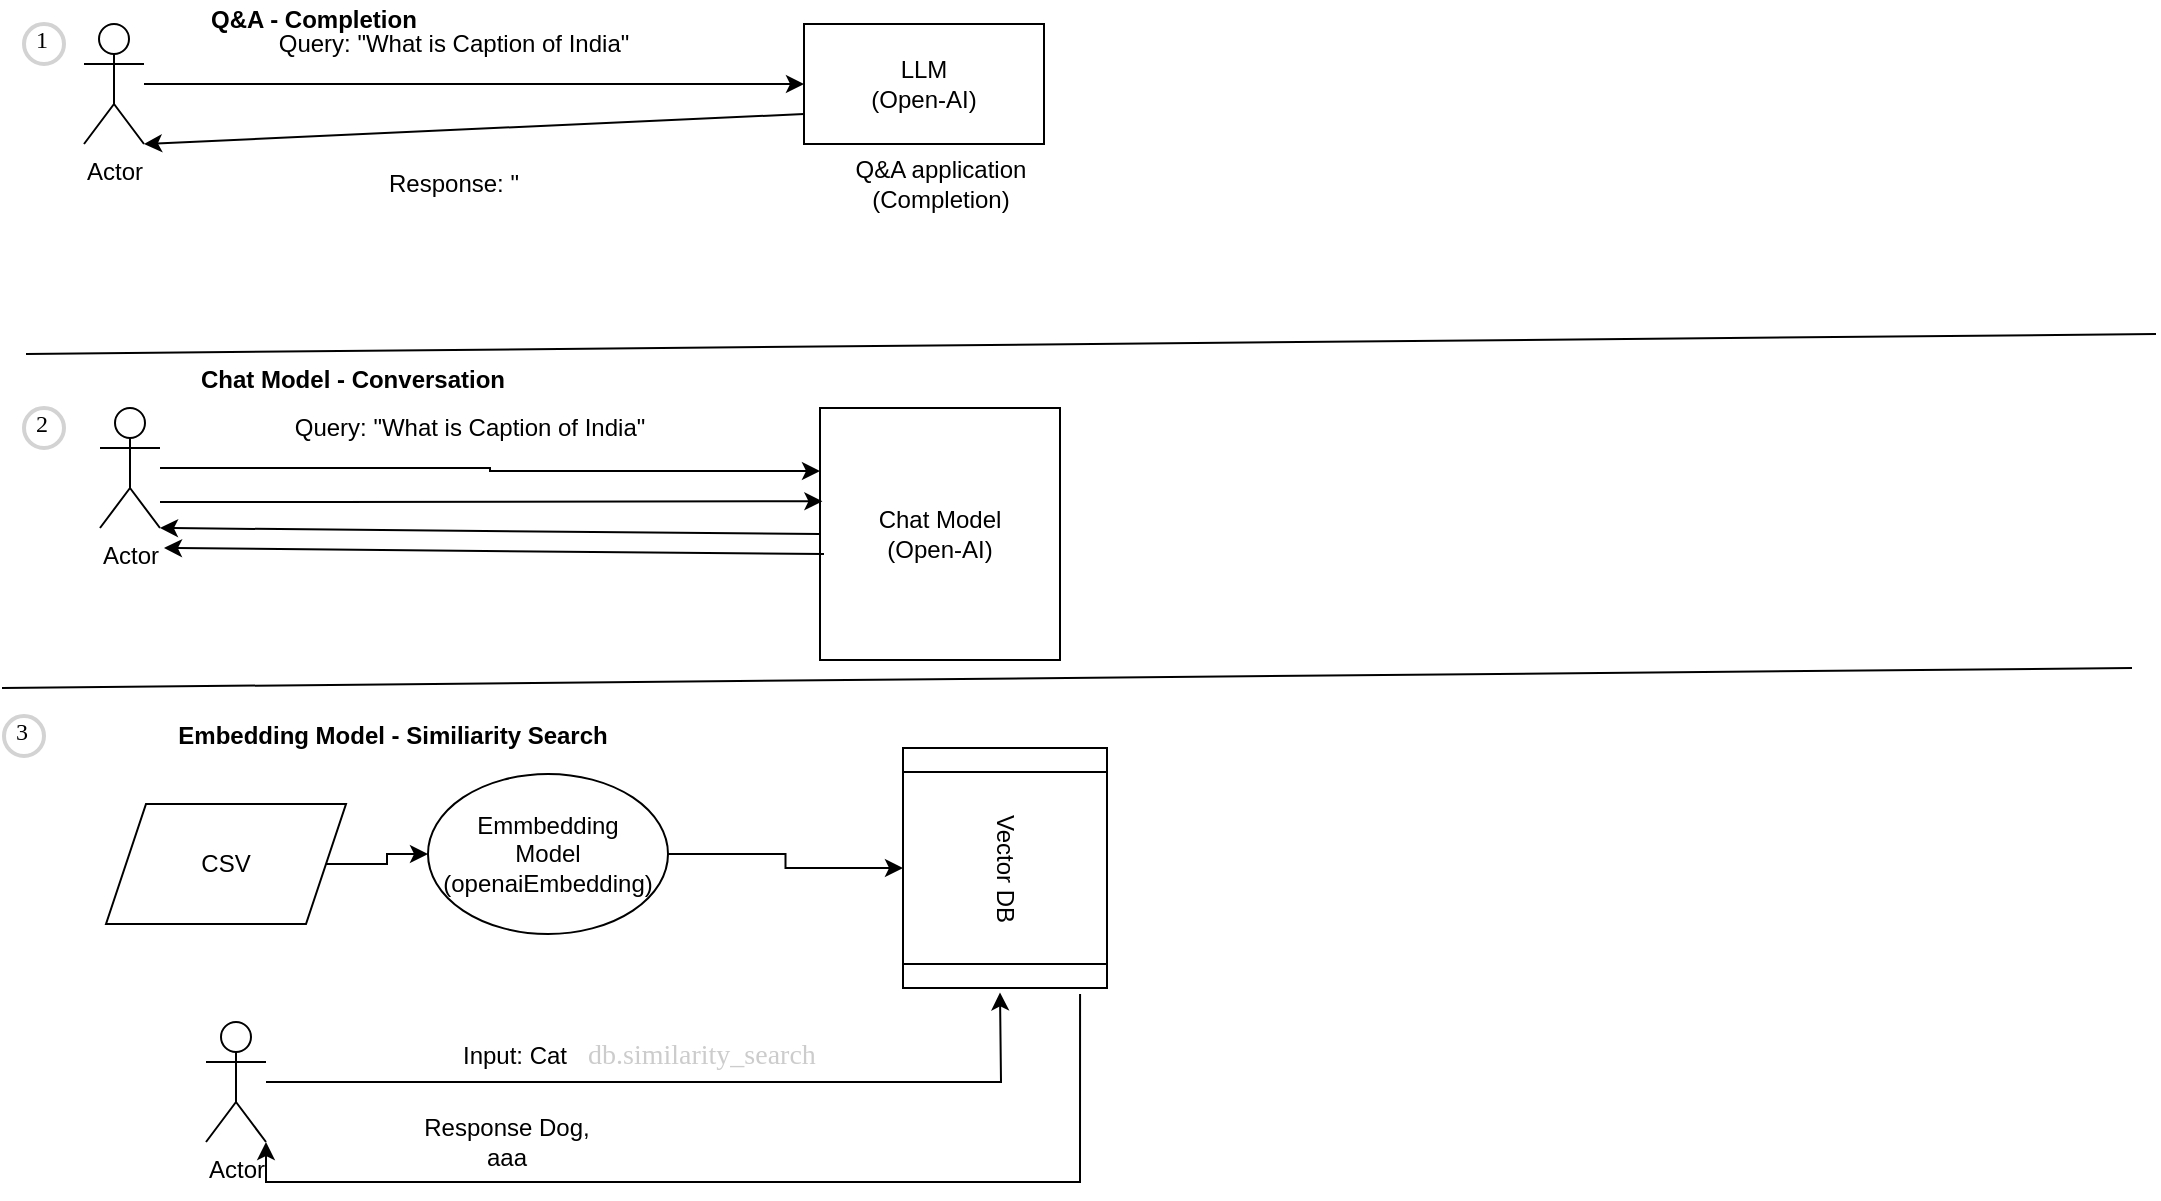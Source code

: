 <mxfile version="13.9.9" type="device"><diagram id="MdyiyEQonHfeheRiPBkL" name="Page-1"><mxGraphModel dx="1264" dy="592" grid="0" gridSize="10" guides="1" tooltips="1" connect="1" arrows="1" fold="1" page="1" pageScale="1" pageWidth="1100" pageHeight="850" math="0" shadow="0"><root><mxCell id="0"/><mxCell id="1" parent="0"/><mxCell id="jA_NVFDGUazuPN-eNtv3-1" value="LLM&lt;br&gt;(Open-AI)" style="rounded=0;whiteSpace=wrap;html=1;" vertex="1" parent="1"><mxGeometry x="410" y="20" width="120" height="60" as="geometry"/></mxCell><mxCell id="jA_NVFDGUazuPN-eNtv3-4" style="edgeStyle=orthogonalEdgeStyle;rounded=0;orthogonalLoop=1;jettySize=auto;html=1;" edge="1" parent="1" source="jA_NVFDGUazuPN-eNtv3-2" target="jA_NVFDGUazuPN-eNtv3-1"><mxGeometry relative="1" as="geometry"/></mxCell><mxCell id="jA_NVFDGUazuPN-eNtv3-2" value="Actor" style="shape=umlActor;verticalLabelPosition=bottom;verticalAlign=top;html=1;outlineConnect=0;" vertex="1" parent="1"><mxGeometry x="50" y="20" width="30" height="60" as="geometry"/></mxCell><mxCell id="jA_NVFDGUazuPN-eNtv3-3" value="Q&amp;amp;A application&lt;br&gt;(Completion)" style="text;html=1;strokeColor=none;fillColor=none;align=center;verticalAlign=middle;whiteSpace=wrap;rounded=0;" vertex="1" parent="1"><mxGeometry x="385.5" y="90" width="185" height="20" as="geometry"/></mxCell><mxCell id="jA_NVFDGUazuPN-eNtv3-5" value="Query: &quot;What is Caption of India&quot;" style="text;html=1;strokeColor=none;fillColor=none;align=center;verticalAlign=middle;whiteSpace=wrap;rounded=0;" vertex="1" parent="1"><mxGeometry x="130" y="20" width="210" height="20" as="geometry"/></mxCell><mxCell id="jA_NVFDGUazuPN-eNtv3-6" value="" style="endArrow=classic;html=1;exitX=0;exitY=0.75;exitDx=0;exitDy=0;entryX=1;entryY=1;entryDx=0;entryDy=0;entryPerimeter=0;" edge="1" parent="1" source="jA_NVFDGUazuPN-eNtv3-1" target="jA_NVFDGUazuPN-eNtv3-2"><mxGeometry width="50" height="50" relative="1" as="geometry"><mxPoint x="220" y="280" as="sourcePoint"/><mxPoint x="270" y="230" as="targetPoint"/></mxGeometry></mxCell><mxCell id="jA_NVFDGUazuPN-eNtv3-7" value="Response: &quot;" style="text;html=1;strokeColor=none;fillColor=none;align=center;verticalAlign=middle;whiteSpace=wrap;rounded=0;" vertex="1" parent="1"><mxGeometry x="130" y="90" width="210" height="20" as="geometry"/></mxCell><mxCell id="jA_NVFDGUazuPN-eNtv3-8" value="1" style="ellipse;whiteSpace=wrap;html=1;aspect=fixed;strokeWidth=2;fontFamily=Tahoma;spacingBottom=4;spacingRight=2;strokeColor=#d3d3d3;" vertex="1" parent="1"><mxGeometry x="20" y="20" width="20" height="20" as="geometry"/></mxCell><mxCell id="jA_NVFDGUazuPN-eNtv3-9" value="" style="endArrow=none;html=1;" edge="1" parent="1"><mxGeometry width="50" height="50" relative="1" as="geometry"><mxPoint x="21" y="185" as="sourcePoint"/><mxPoint x="1086" y="175" as="targetPoint"/></mxGeometry></mxCell><mxCell id="jA_NVFDGUazuPN-eNtv3-10" value="Chat Model&lt;br&gt;(Open-AI)" style="rounded=0;whiteSpace=wrap;html=1;" vertex="1" parent="1"><mxGeometry x="418" y="212" width="120" height="126" as="geometry"/></mxCell><mxCell id="jA_NVFDGUazuPN-eNtv3-11" style="edgeStyle=orthogonalEdgeStyle;rounded=0;orthogonalLoop=1;jettySize=auto;html=1;entryX=0;entryY=0.25;entryDx=0;entryDy=0;" edge="1" parent="1" source="jA_NVFDGUazuPN-eNtv3-12" target="jA_NVFDGUazuPN-eNtv3-10"><mxGeometry relative="1" as="geometry"/></mxCell><mxCell id="jA_NVFDGUazuPN-eNtv3-21" style="edgeStyle=orthogonalEdgeStyle;rounded=0;orthogonalLoop=1;jettySize=auto;html=1;entryX=0.01;entryY=0.37;entryDx=0;entryDy=0;entryPerimeter=0;" edge="1" parent="1" source="jA_NVFDGUazuPN-eNtv3-12" target="jA_NVFDGUazuPN-eNtv3-10"><mxGeometry relative="1" as="geometry"><Array as="points"><mxPoint x="175" y="259"/><mxPoint x="175" y="259"/></Array></mxGeometry></mxCell><mxCell id="jA_NVFDGUazuPN-eNtv3-12" value="Actor" style="shape=umlActor;verticalLabelPosition=bottom;verticalAlign=top;html=1;outlineConnect=0;" vertex="1" parent="1"><mxGeometry x="58" y="212" width="30" height="60" as="geometry"/></mxCell><mxCell id="jA_NVFDGUazuPN-eNtv3-14" value="Query: &quot;What is Caption of India&quot;" style="text;html=1;strokeColor=none;fillColor=none;align=center;verticalAlign=middle;whiteSpace=wrap;rounded=0;" vertex="1" parent="1"><mxGeometry x="138" y="212" width="210" height="20" as="geometry"/></mxCell><mxCell id="jA_NVFDGUazuPN-eNtv3-15" value="" style="endArrow=classic;html=1;exitX=0;exitY=0.5;exitDx=0;exitDy=0;entryX=1;entryY=1;entryDx=0;entryDy=0;entryPerimeter=0;" edge="1" parent="1" source="jA_NVFDGUazuPN-eNtv3-10" target="jA_NVFDGUazuPN-eNtv3-12"><mxGeometry width="50" height="50" relative="1" as="geometry"><mxPoint x="228" y="472" as="sourcePoint"/><mxPoint x="278" y="422" as="targetPoint"/></mxGeometry></mxCell><mxCell id="jA_NVFDGUazuPN-eNtv3-18" value="&lt;b&gt;Q&amp;amp;A - Completion&lt;/b&gt;" style="text;html=1;strokeColor=none;fillColor=none;align=center;verticalAlign=middle;whiteSpace=wrap;rounded=0;" vertex="1" parent="1"><mxGeometry x="96" y="8" width="138" height="20" as="geometry"/></mxCell><mxCell id="jA_NVFDGUazuPN-eNtv3-19" value="&lt;b&gt;Chat Model - Conversation&lt;/b&gt;" style="text;html=1;strokeColor=none;fillColor=none;align=center;verticalAlign=middle;whiteSpace=wrap;rounded=0;" vertex="1" parent="1"><mxGeometry x="92" y="188" width="185" height="20" as="geometry"/></mxCell><mxCell id="jA_NVFDGUazuPN-eNtv3-22" value="" style="endArrow=classic;html=1;exitX=0;exitY=0.5;exitDx=0;exitDy=0;entryX=1;entryY=1;entryDx=0;entryDy=0;entryPerimeter=0;" edge="1" parent="1"><mxGeometry width="50" height="50" relative="1" as="geometry"><mxPoint x="420" y="285" as="sourcePoint"/><mxPoint x="90" y="282" as="targetPoint"/></mxGeometry></mxCell><mxCell id="jA_NVFDGUazuPN-eNtv3-23" value="2" style="ellipse;whiteSpace=wrap;html=1;aspect=fixed;strokeWidth=2;fontFamily=Tahoma;spacingBottom=4;spacingRight=2;strokeColor=#d3d3d3;" vertex="1" parent="1"><mxGeometry x="20" y="212" width="20" height="20" as="geometry"/></mxCell><mxCell id="jA_NVFDGUazuPN-eNtv3-24" value="" style="endArrow=none;html=1;" edge="1" parent="1"><mxGeometry width="50" height="50" relative="1" as="geometry"><mxPoint x="9" y="352" as="sourcePoint"/><mxPoint x="1074" y="342" as="targetPoint"/></mxGeometry></mxCell><mxCell id="jA_NVFDGUazuPN-eNtv3-25" value="3" style="ellipse;whiteSpace=wrap;html=1;aspect=fixed;strokeWidth=2;fontFamily=Tahoma;spacingBottom=4;spacingRight=2;strokeColor=#d3d3d3;" vertex="1" parent="1"><mxGeometry x="10" y="366" width="20" height="20" as="geometry"/></mxCell><mxCell id="jA_NVFDGUazuPN-eNtv3-26" value="&lt;b&gt;Embedding Model - Similiarity Search&lt;/b&gt;" style="text;html=1;strokeColor=none;fillColor=none;align=center;verticalAlign=middle;whiteSpace=wrap;rounded=0;" vertex="1" parent="1"><mxGeometry x="72.5" y="366" width="262.5" height="20" as="geometry"/></mxCell><mxCell id="jA_NVFDGUazuPN-eNtv3-33" style="edgeStyle=orthogonalEdgeStyle;rounded=0;orthogonalLoop=1;jettySize=auto;html=1;" edge="1" parent="1" source="jA_NVFDGUazuPN-eNtv3-27"><mxGeometry relative="1" as="geometry"><mxPoint x="508" y="504.2" as="targetPoint"/></mxGeometry></mxCell><mxCell id="jA_NVFDGUazuPN-eNtv3-27" value="Actor" style="shape=umlActor;verticalLabelPosition=bottom;verticalAlign=top;html=1;outlineConnect=0;" vertex="1" parent="1"><mxGeometry x="111" y="519" width="30" height="60" as="geometry"/></mxCell><mxCell id="jA_NVFDGUazuPN-eNtv3-36" style="edgeStyle=orthogonalEdgeStyle;rounded=0;orthogonalLoop=1;jettySize=auto;html=1;entryX=1;entryY=1;entryDx=0;entryDy=0;entryPerimeter=0;exitX=1.025;exitY=0.132;exitDx=0;exitDy=0;exitPerimeter=0;" edge="1" parent="1" source="jA_NVFDGUazuPN-eNtv3-28" target="jA_NVFDGUazuPN-eNtv3-27"><mxGeometry relative="1" as="geometry"><Array as="points"><mxPoint x="548" y="599"/><mxPoint x="141" y="599"/></Array></mxGeometry></mxCell><mxCell id="jA_NVFDGUazuPN-eNtv3-28" value="Vector DB" style="shape=process;whiteSpace=wrap;html=1;backgroundOutline=1;rotation=90;" vertex="1" parent="1"><mxGeometry x="450.5" y="391" width="120" height="102" as="geometry"/></mxCell><mxCell id="jA_NVFDGUazuPN-eNtv3-31" style="edgeStyle=orthogonalEdgeStyle;rounded=0;orthogonalLoop=1;jettySize=auto;html=1;" edge="1" parent="1" source="jA_NVFDGUazuPN-eNtv3-29" target="jA_NVFDGUazuPN-eNtv3-30"><mxGeometry relative="1" as="geometry"/></mxCell><mxCell id="jA_NVFDGUazuPN-eNtv3-29" value="CSV" style="shape=parallelogram;perimeter=parallelogramPerimeter;whiteSpace=wrap;html=1;fixedSize=1;" vertex="1" parent="1"><mxGeometry x="61" y="410" width="120" height="60" as="geometry"/></mxCell><mxCell id="jA_NVFDGUazuPN-eNtv3-32" style="edgeStyle=orthogonalEdgeStyle;rounded=0;orthogonalLoop=1;jettySize=auto;html=1;entryX=0.5;entryY=1;entryDx=0;entryDy=0;" edge="1" parent="1" source="jA_NVFDGUazuPN-eNtv3-30" target="jA_NVFDGUazuPN-eNtv3-28"><mxGeometry relative="1" as="geometry"/></mxCell><mxCell id="jA_NVFDGUazuPN-eNtv3-30" value="Emmbedding&lt;br&gt;Model&lt;br&gt;(openaiEmbedding)" style="ellipse;whiteSpace=wrap;html=1;" vertex="1" parent="1"><mxGeometry x="222" y="395" width="120" height="80" as="geometry"/></mxCell><mxCell id="jA_NVFDGUazuPN-eNtv3-34" value="Input: Cat" style="text;html=1;strokeColor=none;fillColor=none;align=center;verticalAlign=middle;whiteSpace=wrap;rounded=0;" vertex="1" parent="1"><mxGeometry x="223" y="526" width="85" height="20" as="geometry"/></mxCell><mxCell id="jA_NVFDGUazuPN-eNtv3-35" value="Response Dog, aaa" style="text;html=1;strokeColor=none;fillColor=none;align=center;verticalAlign=middle;whiteSpace=wrap;rounded=0;" vertex="1" parent="1"><mxGeometry x="219" y="569" width="85" height="20" as="geometry"/></mxCell><mxCell id="jA_NVFDGUazuPN-eNtv3-37" value="&lt;span style=&quot;font-size: 10.5pt ; line-height: 107% ; font-family: &amp;#34;consolas&amp;#34; ; color: #cccccc&quot;&gt;db.similarity_search&lt;/span&gt;" style="text;whiteSpace=wrap;html=1;" vertex="1" parent="1"><mxGeometry x="299.5" y="522" width="151" height="28" as="geometry"/></mxCell></root></mxGraphModel></diagram></mxfile>